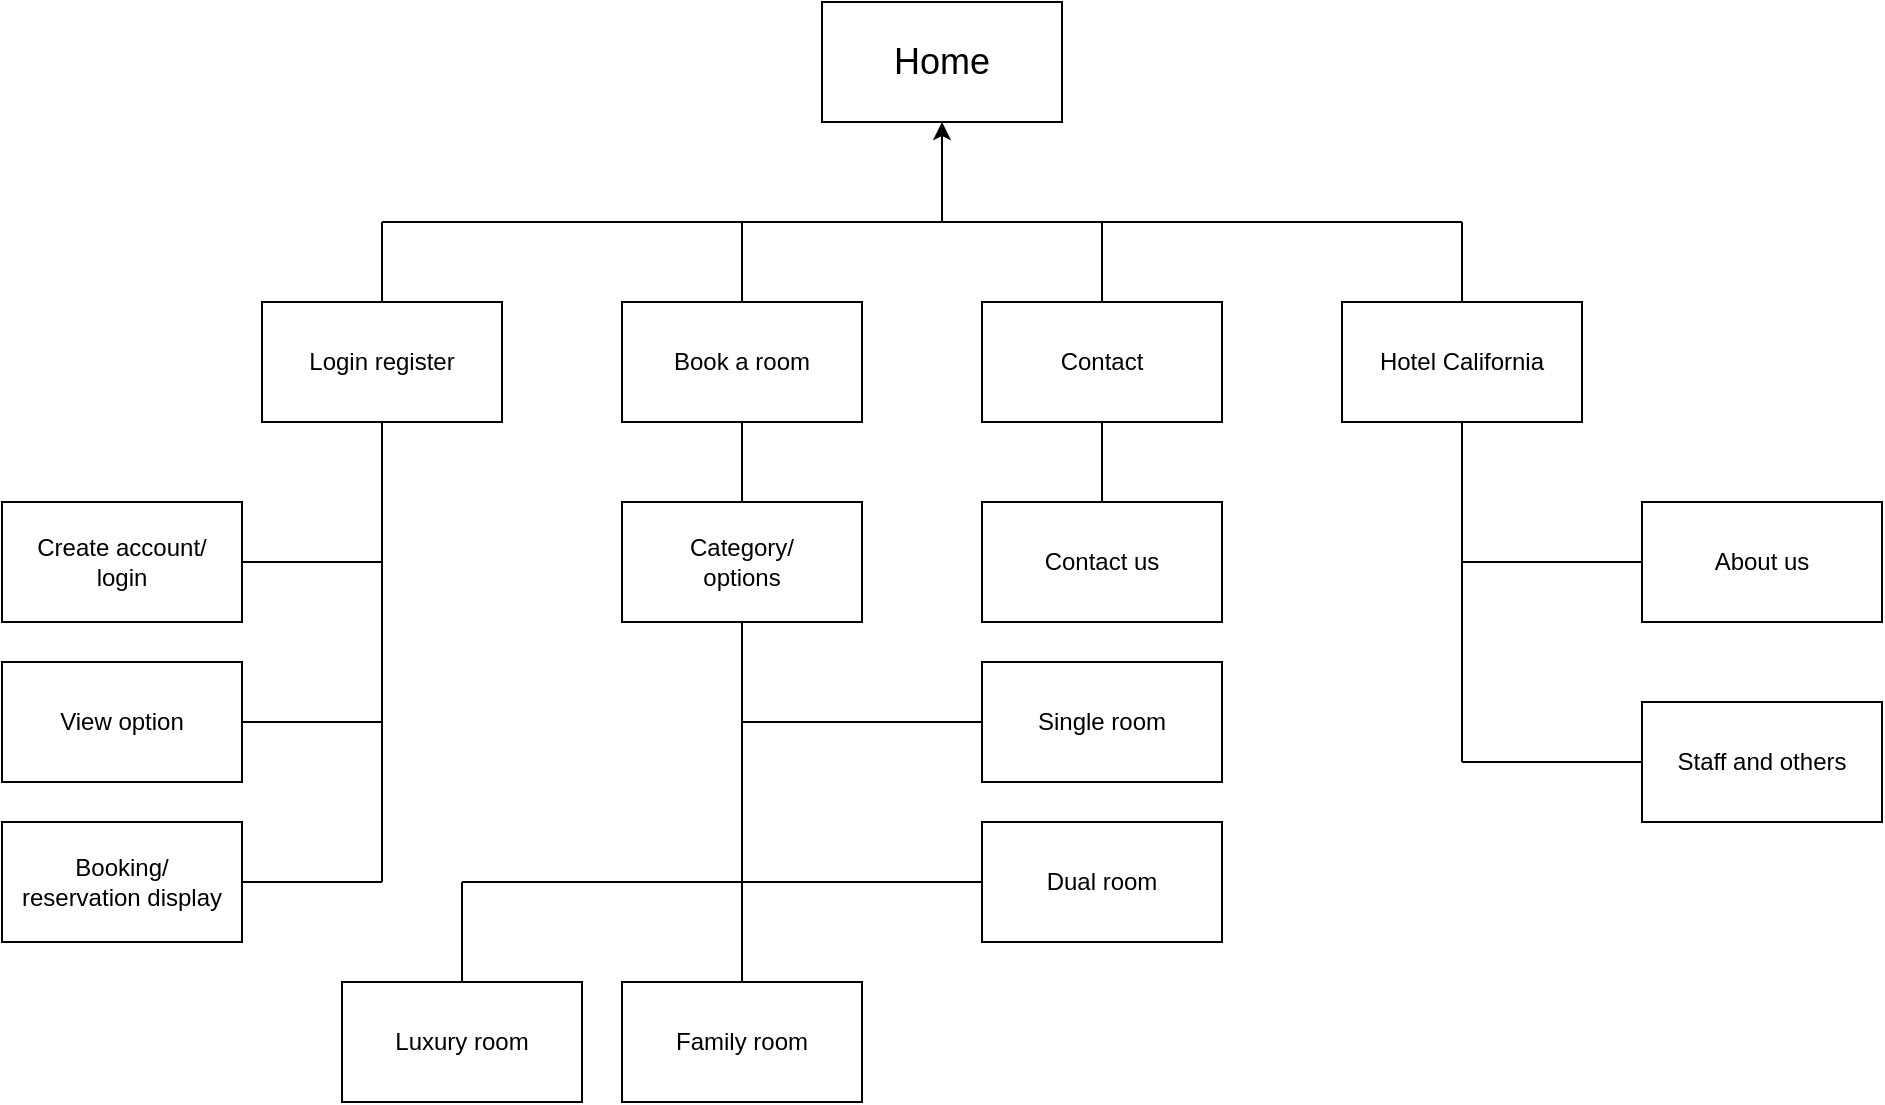 <mxfile version="13.1.2"><diagram id="vN5Xyrj-boFEmrgj4DAq" name="Page-1"><mxGraphModel dx="2272" dy="791" grid="1" gridSize="10" guides="1" tooltips="1" connect="1" arrows="1" fold="1" page="1" pageScale="1" pageWidth="850" pageHeight="1100" math="0" shadow="0"><root><mxCell id="0"/><mxCell id="1" parent="0"/><mxCell id="8vHy74pqDuCjwfWibC_f-1" value="&lt;font style=&quot;font-size: 18px&quot;&gt;Home&lt;/font&gt;" style="rounded=0;whiteSpace=wrap;html=1;" vertex="1" parent="1"><mxGeometry x="380" y="180" width="120" height="60" as="geometry"/></mxCell><mxCell id="8vHy74pqDuCjwfWibC_f-3" value="Hotel California" style="rounded=0;whiteSpace=wrap;html=1;" vertex="1" parent="1"><mxGeometry x="640" y="330" width="120" height="60" as="geometry"/></mxCell><mxCell id="8vHy74pqDuCjwfWibC_f-6" value="Contact" style="rounded=0;whiteSpace=wrap;html=1;" vertex="1" parent="1"><mxGeometry x="460" y="330" width="120" height="60" as="geometry"/></mxCell><mxCell id="8vHy74pqDuCjwfWibC_f-7" value="Login register" style="rounded=0;whiteSpace=wrap;html=1;" vertex="1" parent="1"><mxGeometry x="100" y="330" width="120" height="60" as="geometry"/></mxCell><mxCell id="8vHy74pqDuCjwfWibC_f-11" value="Book a room" style="rounded=0;whiteSpace=wrap;html=1;" vertex="1" parent="1"><mxGeometry x="280" y="330" width="120" height="60" as="geometry"/></mxCell><mxCell id="8vHy74pqDuCjwfWibC_f-16" value="" style="endArrow=none;html=1;entryX=0.5;entryY=0;entryDx=0;entryDy=0;" edge="1" parent="1" target="8vHy74pqDuCjwfWibC_f-3"><mxGeometry width="50" height="50" relative="1" as="geometry"><mxPoint x="700" y="290" as="sourcePoint"/><mxPoint x="650" y="470" as="targetPoint"/></mxGeometry></mxCell><mxCell id="8vHy74pqDuCjwfWibC_f-17" value="" style="endArrow=none;html=1;entryX=0.5;entryY=0;entryDx=0;entryDy=0;" edge="1" parent="1"><mxGeometry width="50" height="50" relative="1" as="geometry"><mxPoint x="700" y="290" as="sourcePoint"/><mxPoint x="700" y="330" as="targetPoint"/></mxGeometry></mxCell><mxCell id="8vHy74pqDuCjwfWibC_f-18" value="" style="endArrow=none;html=1;exitX=0.5;exitY=0;exitDx=0;exitDy=0;" edge="1" parent="1" source="8vHy74pqDuCjwfWibC_f-6"><mxGeometry width="50" height="50" relative="1" as="geometry"><mxPoint x="710" y="300" as="sourcePoint"/><mxPoint x="520" y="290" as="targetPoint"/></mxGeometry></mxCell><mxCell id="8vHy74pqDuCjwfWibC_f-19" value="" style="endArrow=none;html=1;entryX=0.5;entryY=0;entryDx=0;entryDy=0;" edge="1" parent="1" target="8vHy74pqDuCjwfWibC_f-11"><mxGeometry width="50" height="50" relative="1" as="geometry"><mxPoint x="340" y="290" as="sourcePoint"/><mxPoint x="720" y="350" as="targetPoint"/></mxGeometry></mxCell><mxCell id="8vHy74pqDuCjwfWibC_f-20" value="" style="endArrow=none;html=1;entryX=0.5;entryY=0;entryDx=0;entryDy=0;" edge="1" parent="1" target="8vHy74pqDuCjwfWibC_f-7"><mxGeometry width="50" height="50" relative="1" as="geometry"><mxPoint x="160" y="290" as="sourcePoint"/><mxPoint x="730" y="360" as="targetPoint"/></mxGeometry></mxCell><mxCell id="8vHy74pqDuCjwfWibC_f-21" value="" style="endArrow=none;html=1;" edge="1" parent="1"><mxGeometry width="50" height="50" relative="1" as="geometry"><mxPoint x="160" y="290" as="sourcePoint"/><mxPoint x="700" y="290" as="targetPoint"/></mxGeometry></mxCell><mxCell id="8vHy74pqDuCjwfWibC_f-22" value="" style="endArrow=classic;html=1;entryX=0.5;entryY=1;entryDx=0;entryDy=0;" edge="1" parent="1" target="8vHy74pqDuCjwfWibC_f-1"><mxGeometry width="50" height="50" relative="1" as="geometry"><mxPoint x="440" y="290" as="sourcePoint"/><mxPoint x="600" y="380" as="targetPoint"/></mxGeometry></mxCell><mxCell id="8vHy74pqDuCjwfWibC_f-23" value="About us" style="rounded=0;whiteSpace=wrap;html=1;" vertex="1" parent="1"><mxGeometry x="790" y="430" width="120" height="60" as="geometry"/></mxCell><mxCell id="8vHy74pqDuCjwfWibC_f-24" value="Staff and others" style="rounded=0;whiteSpace=wrap;html=1;" vertex="1" parent="1"><mxGeometry x="790" y="530" width="120" height="60" as="geometry"/></mxCell><mxCell id="8vHy74pqDuCjwfWibC_f-25" value="" style="endArrow=none;html=1;entryX=0.5;entryY=1;entryDx=0;entryDy=0;" edge="1" parent="1" target="8vHy74pqDuCjwfWibC_f-3"><mxGeometry width="50" height="50" relative="1" as="geometry"><mxPoint x="700" y="560" as="sourcePoint"/><mxPoint x="700" y="440" as="targetPoint"/></mxGeometry></mxCell><mxCell id="8vHy74pqDuCjwfWibC_f-26" value="" style="endArrow=none;html=1;exitX=0;exitY=0.5;exitDx=0;exitDy=0;" edge="1" parent="1" source="8vHy74pqDuCjwfWibC_f-24"><mxGeometry width="50" height="50" relative="1" as="geometry"><mxPoint x="650" y="490" as="sourcePoint"/><mxPoint x="700" y="560" as="targetPoint"/></mxGeometry></mxCell><mxCell id="8vHy74pqDuCjwfWibC_f-27" value="" style="endArrow=none;html=1;entryX=0;entryY=0.5;entryDx=0;entryDy=0;" edge="1" parent="1" target="8vHy74pqDuCjwfWibC_f-23"><mxGeometry width="50" height="50" relative="1" as="geometry"><mxPoint x="700" y="460" as="sourcePoint"/><mxPoint x="700" y="440" as="targetPoint"/></mxGeometry></mxCell><mxCell id="8vHy74pqDuCjwfWibC_f-28" value="Contact us" style="rounded=0;whiteSpace=wrap;html=1;" vertex="1" parent="1"><mxGeometry x="460" y="430" width="120" height="60" as="geometry"/></mxCell><mxCell id="8vHy74pqDuCjwfWibC_f-29" value="" style="endArrow=none;html=1;exitX=0.5;exitY=0;exitDx=0;exitDy=0;entryX=0.5;entryY=1;entryDx=0;entryDy=0;" edge="1" parent="1" source="8vHy74pqDuCjwfWibC_f-28" target="8vHy74pqDuCjwfWibC_f-6"><mxGeometry width="50" height="50" relative="1" as="geometry"><mxPoint x="650" y="490" as="sourcePoint"/><mxPoint x="700" y="440" as="targetPoint"/></mxGeometry></mxCell><mxCell id="8vHy74pqDuCjwfWibC_f-30" value="&lt;div&gt;Create account/&lt;/div&gt;&lt;div&gt;login&lt;br&gt;&lt;/div&gt;" style="rounded=0;whiteSpace=wrap;html=1;" vertex="1" parent="1"><mxGeometry x="-30" y="430" width="120" height="60" as="geometry"/></mxCell><mxCell id="8vHy74pqDuCjwfWibC_f-31" value="&lt;div&gt;Booking/&lt;/div&gt;&lt;div&gt;reservation display&lt;br&gt;&lt;/div&gt;" style="rounded=0;whiteSpace=wrap;html=1;" vertex="1" parent="1"><mxGeometry x="-30" y="590" width="120" height="60" as="geometry"/></mxCell><mxCell id="8vHy74pqDuCjwfWibC_f-32" value="View option" style="rounded=0;whiteSpace=wrap;html=1;" vertex="1" parent="1"><mxGeometry x="-30" y="510" width="120" height="60" as="geometry"/></mxCell><mxCell id="8vHy74pqDuCjwfWibC_f-33" value="" style="endArrow=none;html=1;exitX=0.5;exitY=1;exitDx=0;exitDy=0;" edge="1" parent="1" source="8vHy74pqDuCjwfWibC_f-7"><mxGeometry width="50" height="50" relative="1" as="geometry"><mxPoint x="280" y="490" as="sourcePoint"/><mxPoint x="160" y="620" as="targetPoint"/></mxGeometry></mxCell><mxCell id="8vHy74pqDuCjwfWibC_f-35" value="" style="endArrow=none;html=1;" edge="1" parent="1"><mxGeometry width="50" height="50" relative="1" as="geometry"><mxPoint x="90" y="620" as="sourcePoint"/><mxPoint x="160" y="620" as="targetPoint"/></mxGeometry></mxCell><mxCell id="8vHy74pqDuCjwfWibC_f-36" value="" style="endArrow=none;html=1;exitX=1;exitY=0.5;exitDx=0;exitDy=0;" edge="1" parent="1" source="8vHy74pqDuCjwfWibC_f-32"><mxGeometry width="50" height="50" relative="1" as="geometry"><mxPoint x="280" y="490" as="sourcePoint"/><mxPoint x="160" y="540" as="targetPoint"/></mxGeometry></mxCell><mxCell id="8vHy74pqDuCjwfWibC_f-37" value="" style="endArrow=none;html=1;exitX=1;exitY=0.5;exitDx=0;exitDy=0;" edge="1" parent="1" source="8vHy74pqDuCjwfWibC_f-30"><mxGeometry width="50" height="50" relative="1" as="geometry"><mxPoint x="280" y="490" as="sourcePoint"/><mxPoint x="160" y="460" as="targetPoint"/></mxGeometry></mxCell><mxCell id="8vHy74pqDuCjwfWibC_f-38" value="&lt;div&gt;Category/&lt;/div&gt;&lt;div&gt;options&lt;/div&gt;" style="rounded=0;whiteSpace=wrap;html=1;" vertex="1" parent="1"><mxGeometry x="280" y="430" width="120" height="60" as="geometry"/></mxCell><mxCell id="8vHy74pqDuCjwfWibC_f-39" value="" style="endArrow=none;html=1;exitX=0.5;exitY=0;exitDx=0;exitDy=0;entryX=0.5;entryY=1;entryDx=0;entryDy=0;" edge="1" parent="1" source="8vHy74pqDuCjwfWibC_f-38" target="8vHy74pqDuCjwfWibC_f-11"><mxGeometry width="50" height="50" relative="1" as="geometry"><mxPoint x="490" y="490" as="sourcePoint"/><mxPoint x="540" y="440" as="targetPoint"/></mxGeometry></mxCell><mxCell id="8vHy74pqDuCjwfWibC_f-40" value="Single room" style="rounded=0;whiteSpace=wrap;html=1;" vertex="1" parent="1"><mxGeometry x="460" y="510" width="120" height="60" as="geometry"/></mxCell><mxCell id="8vHy74pqDuCjwfWibC_f-41" value="Luxury room" style="rounded=0;whiteSpace=wrap;html=1;" vertex="1" parent="1"><mxGeometry x="140" y="670" width="120" height="60" as="geometry"/></mxCell><mxCell id="8vHy74pqDuCjwfWibC_f-42" value="Dual room" style="rounded=0;whiteSpace=wrap;html=1;" vertex="1" parent="1"><mxGeometry x="460" y="590" width="120" height="60" as="geometry"/></mxCell><mxCell id="8vHy74pqDuCjwfWibC_f-43" value="Family room" style="rounded=0;whiteSpace=wrap;html=1;" vertex="1" parent="1"><mxGeometry x="280" y="670" width="120" height="60" as="geometry"/></mxCell><mxCell id="8vHy74pqDuCjwfWibC_f-44" value="" style="endArrow=none;html=1;exitX=0;exitY=0.5;exitDx=0;exitDy=0;" edge="1" parent="1" source="8vHy74pqDuCjwfWibC_f-40"><mxGeometry width="50" height="50" relative="1" as="geometry"><mxPoint x="490" y="570" as="sourcePoint"/><mxPoint x="340" y="540" as="targetPoint"/></mxGeometry></mxCell><mxCell id="8vHy74pqDuCjwfWibC_f-45" value="" style="endArrow=none;html=1;entryX=0.5;entryY=1;entryDx=0;entryDy=0;" edge="1" parent="1" target="8vHy74pqDuCjwfWibC_f-38"><mxGeometry width="50" height="50" relative="1" as="geometry"><mxPoint x="340" y="540" as="sourcePoint"/><mxPoint x="540" y="520" as="targetPoint"/></mxGeometry></mxCell><mxCell id="8vHy74pqDuCjwfWibC_f-46" value="" style="endArrow=none;html=1;entryX=0.5;entryY=0;entryDx=0;entryDy=0;" edge="1" parent="1" target="8vHy74pqDuCjwfWibC_f-43"><mxGeometry width="50" height="50" relative="1" as="geometry"><mxPoint x="340" y="540" as="sourcePoint"/><mxPoint x="540" y="520" as="targetPoint"/></mxGeometry></mxCell><mxCell id="8vHy74pqDuCjwfWibC_f-47" value="" style="endArrow=none;html=1;entryX=0.5;entryY=0;entryDx=0;entryDy=0;" edge="1" parent="1" target="8vHy74pqDuCjwfWibC_f-41"><mxGeometry width="50" height="50" relative="1" as="geometry"><mxPoint x="200" y="620" as="sourcePoint"/><mxPoint x="540" y="520" as="targetPoint"/></mxGeometry></mxCell><mxCell id="8vHy74pqDuCjwfWibC_f-48" value="" style="endArrow=none;html=1;entryX=0;entryY=0.5;entryDx=0;entryDy=0;" edge="1" parent="1" target="8vHy74pqDuCjwfWibC_f-42"><mxGeometry width="50" height="50" relative="1" as="geometry"><mxPoint x="340" y="620" as="sourcePoint"/><mxPoint x="540" y="520" as="targetPoint"/></mxGeometry></mxCell><mxCell id="8vHy74pqDuCjwfWibC_f-49" value="" style="endArrow=none;html=1;" edge="1" parent="1"><mxGeometry width="50" height="50" relative="1" as="geometry"><mxPoint x="200" y="620" as="sourcePoint"/><mxPoint x="340" y="620" as="targetPoint"/></mxGeometry></mxCell></root></mxGraphModel></diagram></mxfile>